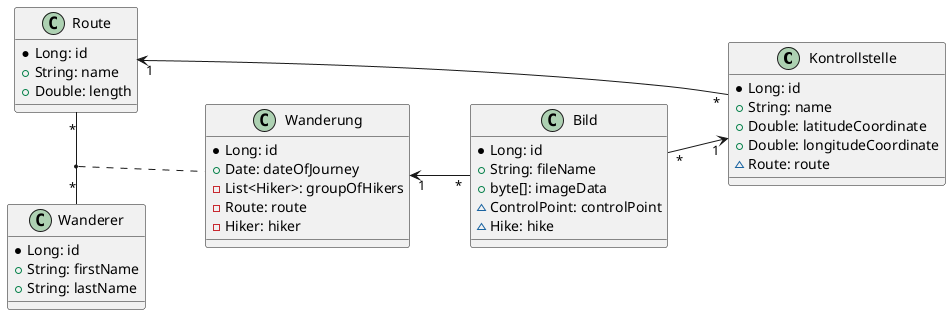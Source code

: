 @startuml
left to right direction
class Kontrollstelle {
    * Long: id
    + String: name
    + Double: latitudeCoordinate
    + Double: longitudeCoordinate
    ~ Route: route
}

class Route {
    * Long: id
    + String: name
    + Double: length
}

class Wanderung {
    * Long: id
    + Date: dateOfJourney
    - List<Hiker>: groupOfHikers
    - Route: route
    - Hiker: hiker
}

class Wanderer {
    * Long: id
    + String: firstName
    + String: lastName
}

class Bild {
    * Long: id
    + String: fileName
    + byte[]: imageData
    ~ ControlPoint: controlPoint
    ~ Hike: hike
}

Bild "*" --> "1" Kontrollstelle

Kontrollstelle "*" --> "1" Route

Route "*" - "*" Wanderer
(Route, Wanderer) .. Wanderung


Wanderung "1" <-- "*" Bild
@enduml
